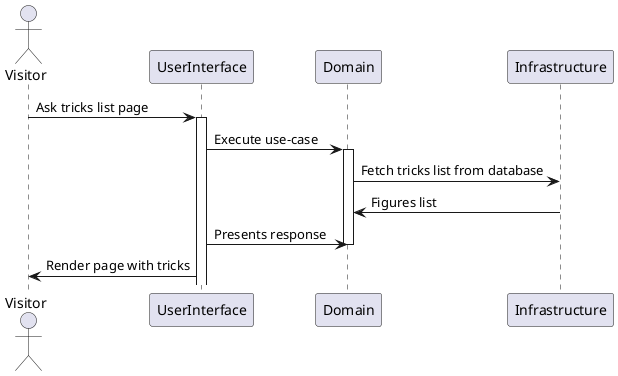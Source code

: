@startuml
actor Visitor

Visitor -> UserInterface: Ask tricks list page
activate UserInterface
UserInterface -> Domain: Execute use-case
activate Domain
Domain -> Infrastructure: Fetch tricks list from database
Infrastructure -> Domain: Figures list
UserInterface -> Domain: Presents response
deactivate Domain
UserInterface -> Visitor: Render page with tricks
@enduml
